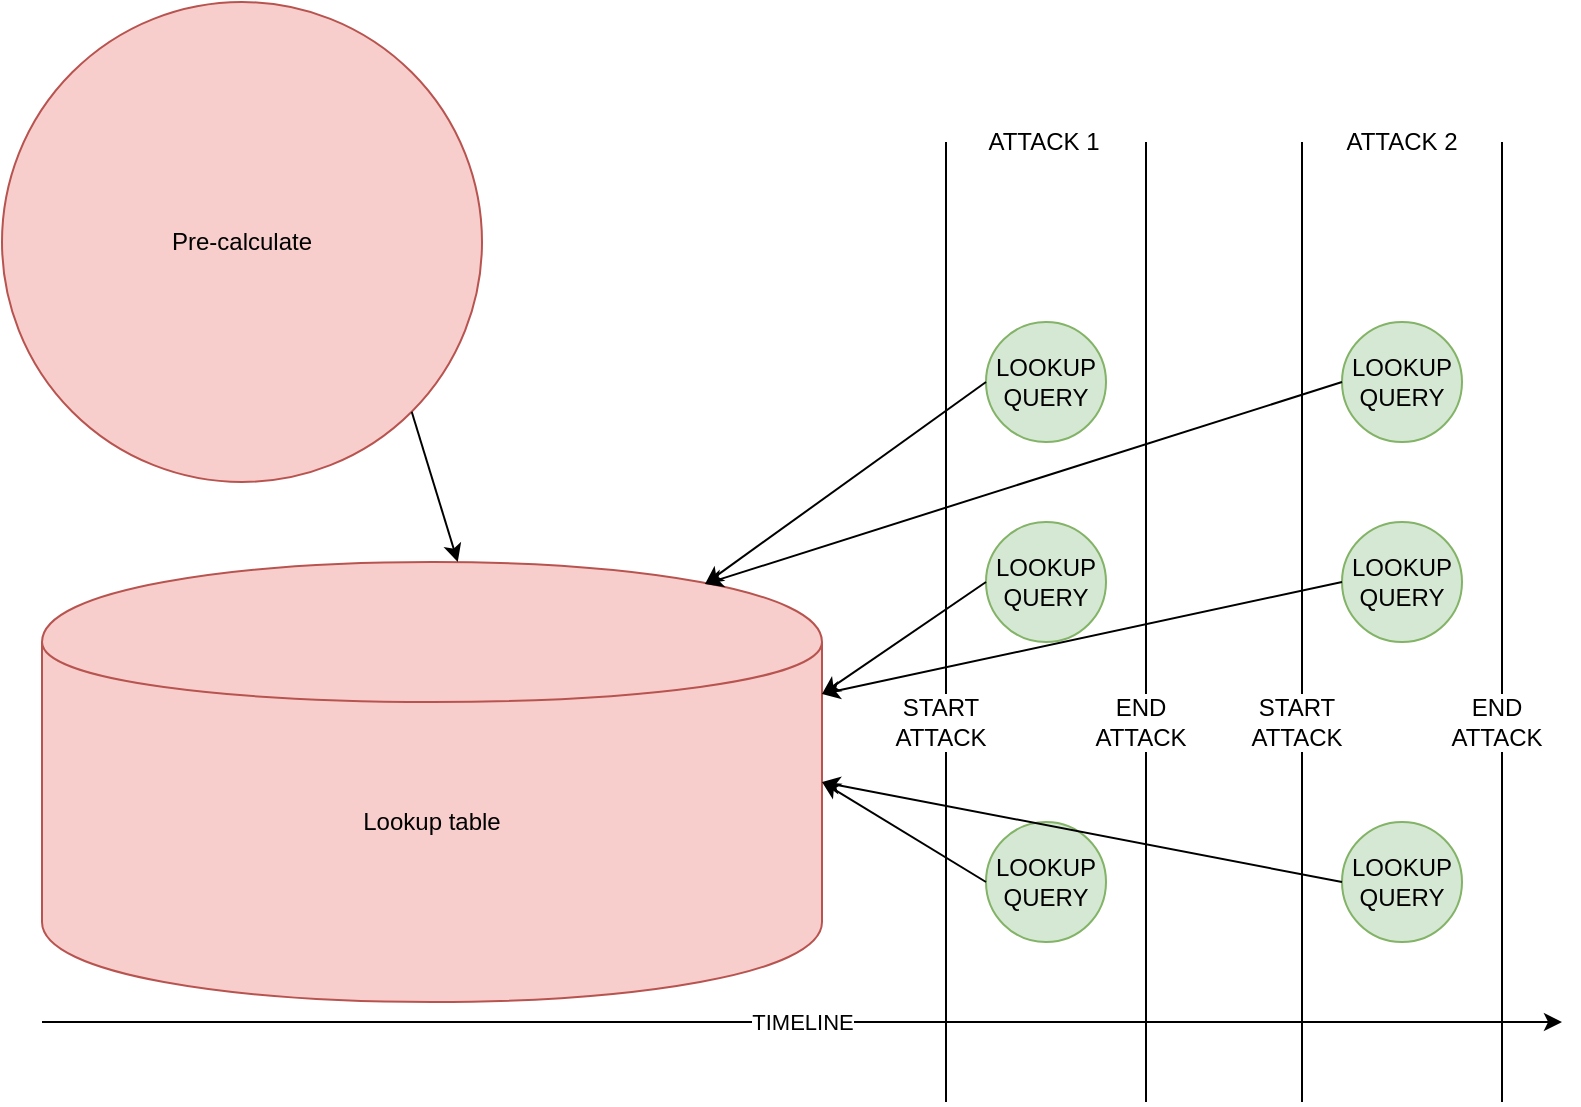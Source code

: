 <mxfile version="10.6.7" type="device"><diagram id="mK5oJfWw7bPBnE5fRMU6" name="Page-1"><mxGraphModel dx="1351" dy="726" grid="1" gridSize="10" guides="1" tooltips="1" connect="1" arrows="1" fold="1" page="1" pageScale="1" pageWidth="827" pageHeight="1169" math="0" shadow="0"><root><mxCell id="0"/><mxCell id="1" parent="0"/><mxCell id="jDCwwAdwhB4wIB5r9swW-1" value="TIMELINE" style="endArrow=classic;html=1;" edge="1" parent="1"><mxGeometry width="50" height="50" relative="1" as="geometry"><mxPoint x="50" y="530" as="sourcePoint"/><mxPoint x="810" y="530" as="targetPoint"/></mxGeometry></mxCell><mxCell id="jDCwwAdwhB4wIB5r9swW-2" value="Pre-calculate" style="ellipse;whiteSpace=wrap;html=1;aspect=fixed;fillColor=#f8cecc;strokeColor=#b85450;" vertex="1" parent="1"><mxGeometry x="30" y="20" width="240" height="240" as="geometry"/></mxCell><mxCell id="jDCwwAdwhB4wIB5r9swW-3" value="Lookup table" style="shape=cylinder;whiteSpace=wrap;html=1;boundedLbl=1;backgroundOutline=1;fillColor=#f8cecc;strokeColor=#b85450;" vertex="1" parent="1"><mxGeometry x="50" y="300" width="390" height="220" as="geometry"/></mxCell><mxCell id="jDCwwAdwhB4wIB5r9swW-4" value="" style="endArrow=classic;html=1;exitX=1;exitY=1;exitDx=0;exitDy=0;entryX=0.533;entryY=0;entryDx=0;entryDy=0;entryPerimeter=0;" edge="1" parent="1" source="jDCwwAdwhB4wIB5r9swW-2" target="jDCwwAdwhB4wIB5r9swW-3"><mxGeometry width="50" height="50" relative="1" as="geometry"><mxPoint x="20" y="610" as="sourcePoint"/><mxPoint x="70" y="560" as="targetPoint"/></mxGeometry></mxCell><mxCell id="jDCwwAdwhB4wIB5r9swW-5" value="" style="endArrow=none;html=1;" edge="1" parent="1"><mxGeometry width="50" height="50" relative="1" as="geometry"><mxPoint x="502" y="570" as="sourcePoint"/><mxPoint x="502" y="90" as="targetPoint"/></mxGeometry></mxCell><mxCell id="jDCwwAdwhB4wIB5r9swW-6" value="START&lt;br&gt;ATTACK&lt;br&gt;" style="text;html=1;resizable=0;points=[];align=center;verticalAlign=middle;labelBackgroundColor=#ffffff;" vertex="1" connectable="0" parent="jDCwwAdwhB4wIB5r9swW-5"><mxGeometry x="-0.208" y="3" relative="1" as="geometry"><mxPoint as="offset"/></mxGeometry></mxCell><mxCell id="jDCwwAdwhB4wIB5r9swW-7" value="" style="endArrow=none;html=1;" edge="1" parent="1"><mxGeometry width="50" height="50" relative="1" as="geometry"><mxPoint x="602" y="570" as="sourcePoint"/><mxPoint x="602" y="90" as="targetPoint"/></mxGeometry></mxCell><mxCell id="jDCwwAdwhB4wIB5r9swW-8" value="END&lt;br&gt;ATTACK&lt;br&gt;" style="text;html=1;resizable=0;points=[];align=center;verticalAlign=middle;labelBackgroundColor=#ffffff;" vertex="1" connectable="0" parent="jDCwwAdwhB4wIB5r9swW-7"><mxGeometry x="-0.208" y="3" relative="1" as="geometry"><mxPoint as="offset"/></mxGeometry></mxCell><mxCell id="jDCwwAdwhB4wIB5r9swW-9" value="LOOKUP&lt;br&gt;QUERY&lt;br&gt;" style="ellipse;whiteSpace=wrap;html=1;aspect=fixed;fillColor=#d5e8d4;strokeColor=#82b366;" vertex="1" parent="1"><mxGeometry x="522" y="430" width="60" height="60" as="geometry"/></mxCell><mxCell id="jDCwwAdwhB4wIB5r9swW-10" value="" style="endArrow=classic;html=1;entryX=1;entryY=0.5;entryDx=0;entryDy=0;exitX=0;exitY=0.5;exitDx=0;exitDy=0;" edge="1" parent="1" source="jDCwwAdwhB4wIB5r9swW-9" target="jDCwwAdwhB4wIB5r9swW-3"><mxGeometry width="50" height="50" relative="1" as="geometry"><mxPoint x="20" y="640" as="sourcePoint"/><mxPoint x="70" y="590" as="targetPoint"/></mxGeometry></mxCell><mxCell id="jDCwwAdwhB4wIB5r9swW-11" value="LOOKUP&lt;br&gt;QUERY&lt;br&gt;" style="ellipse;whiteSpace=wrap;html=1;aspect=fixed;fillColor=#d5e8d4;strokeColor=#82b366;" vertex="1" parent="1"><mxGeometry x="522" y="280" width="60" height="60" as="geometry"/></mxCell><mxCell id="jDCwwAdwhB4wIB5r9swW-12" value="LOOKUP&lt;br&gt;QUERY&lt;br&gt;" style="ellipse;whiteSpace=wrap;html=1;aspect=fixed;fillColor=#d5e8d4;strokeColor=#82b366;" vertex="1" parent="1"><mxGeometry x="522" y="180" width="60" height="60" as="geometry"/></mxCell><mxCell id="jDCwwAdwhB4wIB5r9swW-13" value="" style="endArrow=none;html=1;" edge="1" parent="1"><mxGeometry width="50" height="50" relative="1" as="geometry"><mxPoint x="680" y="570" as="sourcePoint"/><mxPoint x="680" y="90" as="targetPoint"/></mxGeometry></mxCell><mxCell id="jDCwwAdwhB4wIB5r9swW-14" value="START&lt;br&gt;ATTACK&lt;br&gt;" style="text;html=1;resizable=0;points=[];align=center;verticalAlign=middle;labelBackgroundColor=#ffffff;" vertex="1" connectable="0" parent="jDCwwAdwhB4wIB5r9swW-13"><mxGeometry x="-0.208" y="3" relative="1" as="geometry"><mxPoint as="offset"/></mxGeometry></mxCell><mxCell id="jDCwwAdwhB4wIB5r9swW-15" value="" style="endArrow=none;html=1;" edge="1" parent="1"><mxGeometry width="50" height="50" relative="1" as="geometry"><mxPoint x="780" y="570" as="sourcePoint"/><mxPoint x="780" y="90" as="targetPoint"/></mxGeometry></mxCell><mxCell id="jDCwwAdwhB4wIB5r9swW-16" value="END&lt;br&gt;ATTACK&lt;br&gt;" style="text;html=1;resizable=0;points=[];align=center;verticalAlign=middle;labelBackgroundColor=#ffffff;" vertex="1" connectable="0" parent="jDCwwAdwhB4wIB5r9swW-15"><mxGeometry x="-0.208" y="3" relative="1" as="geometry"><mxPoint as="offset"/></mxGeometry></mxCell><mxCell id="jDCwwAdwhB4wIB5r9swW-17" value="LOOKUP&lt;br&gt;QUERY&lt;br&gt;" style="ellipse;whiteSpace=wrap;html=1;aspect=fixed;fillColor=#d5e8d4;strokeColor=#82b366;" vertex="1" parent="1"><mxGeometry x="700" y="430" width="60" height="60" as="geometry"/></mxCell><mxCell id="jDCwwAdwhB4wIB5r9swW-18" value="LOOKUP&lt;br&gt;QUERY&lt;br&gt;" style="ellipse;whiteSpace=wrap;html=1;aspect=fixed;fillColor=#d5e8d4;strokeColor=#82b366;" vertex="1" parent="1"><mxGeometry x="700" y="280" width="60" height="60" as="geometry"/></mxCell><mxCell id="jDCwwAdwhB4wIB5r9swW-19" value="LOOKUP&lt;br&gt;QUERY&lt;br&gt;" style="ellipse;whiteSpace=wrap;html=1;aspect=fixed;fillColor=#d5e8d4;strokeColor=#82b366;" vertex="1" parent="1"><mxGeometry x="700" y="180" width="60" height="60" as="geometry"/></mxCell><mxCell id="jDCwwAdwhB4wIB5r9swW-20" value="" style="endArrow=classic;html=1;entryX=1;entryY=0.3;entryDx=0;entryDy=0;exitX=0;exitY=0.5;exitDx=0;exitDy=0;" edge="1" parent="1" source="jDCwwAdwhB4wIB5r9swW-11" target="jDCwwAdwhB4wIB5r9swW-3"><mxGeometry width="50" height="50" relative="1" as="geometry"><mxPoint x="30" y="640" as="sourcePoint"/><mxPoint x="80" y="590" as="targetPoint"/></mxGeometry></mxCell><mxCell id="jDCwwAdwhB4wIB5r9swW-21" value="" style="endArrow=classic;html=1;entryX=1;entryY=0.5;entryDx=0;entryDy=0;exitX=0;exitY=0.5;exitDx=0;exitDy=0;" edge="1" parent="1" source="jDCwwAdwhB4wIB5r9swW-17" target="jDCwwAdwhB4wIB5r9swW-3"><mxGeometry width="50" height="50" relative="1" as="geometry"><mxPoint x="393" y="45" as="sourcePoint"/><mxPoint x="443" y="-5" as="targetPoint"/></mxGeometry></mxCell><mxCell id="jDCwwAdwhB4wIB5r9swW-22" value="" style="endArrow=classic;html=1;entryX=1;entryY=0.3;entryDx=0;entryDy=0;exitX=0;exitY=0.5;exitDx=0;exitDy=0;" edge="1" parent="1" source="jDCwwAdwhB4wIB5r9swW-18" target="jDCwwAdwhB4wIB5r9swW-3"><mxGeometry width="50" height="50" relative="1" as="geometry"><mxPoint x="383" y="125" as="sourcePoint"/><mxPoint x="433" y="75" as="targetPoint"/></mxGeometry></mxCell><mxCell id="jDCwwAdwhB4wIB5r9swW-23" value="" style="endArrow=classic;html=1;entryX=0.85;entryY=0.05;entryDx=0;entryDy=0;exitX=0;exitY=0.5;exitDx=0;exitDy=0;entryPerimeter=0;" edge="1" parent="1" source="jDCwwAdwhB4wIB5r9swW-19" target="jDCwwAdwhB4wIB5r9swW-3"><mxGeometry width="50" height="50" relative="1" as="geometry"><mxPoint x="383" y="205" as="sourcePoint"/><mxPoint x="433" y="155" as="targetPoint"/></mxGeometry></mxCell><mxCell id="jDCwwAdwhB4wIB5r9swW-24" value="" style="endArrow=classic;html=1;entryX=0.85;entryY=0.05;entryDx=0;entryDy=0;exitX=0;exitY=0.5;exitDx=0;exitDy=0;entryPerimeter=0;" edge="1" parent="1" source="jDCwwAdwhB4wIB5r9swW-12" target="jDCwwAdwhB4wIB5r9swW-3"><mxGeometry width="50" height="50" relative="1" as="geometry"><mxPoint x="383" y="285" as="sourcePoint"/><mxPoint x="433" y="235" as="targetPoint"/></mxGeometry></mxCell><mxCell id="jDCwwAdwhB4wIB5r9swW-25" value="ATTACK 1" style="text;html=1;strokeColor=none;fillColor=none;align=center;verticalAlign=middle;whiteSpace=wrap;rounded=0;" vertex="1" parent="1"><mxGeometry x="522" y="80" width="58" height="20" as="geometry"/></mxCell><mxCell id="jDCwwAdwhB4wIB5r9swW-26" value="ATTACK 2" style="text;html=1;strokeColor=none;fillColor=none;align=center;verticalAlign=middle;whiteSpace=wrap;rounded=0;" vertex="1" parent="1"><mxGeometry x="701" y="80" width="58" height="20" as="geometry"/></mxCell></root></mxGraphModel></diagram></mxfile>